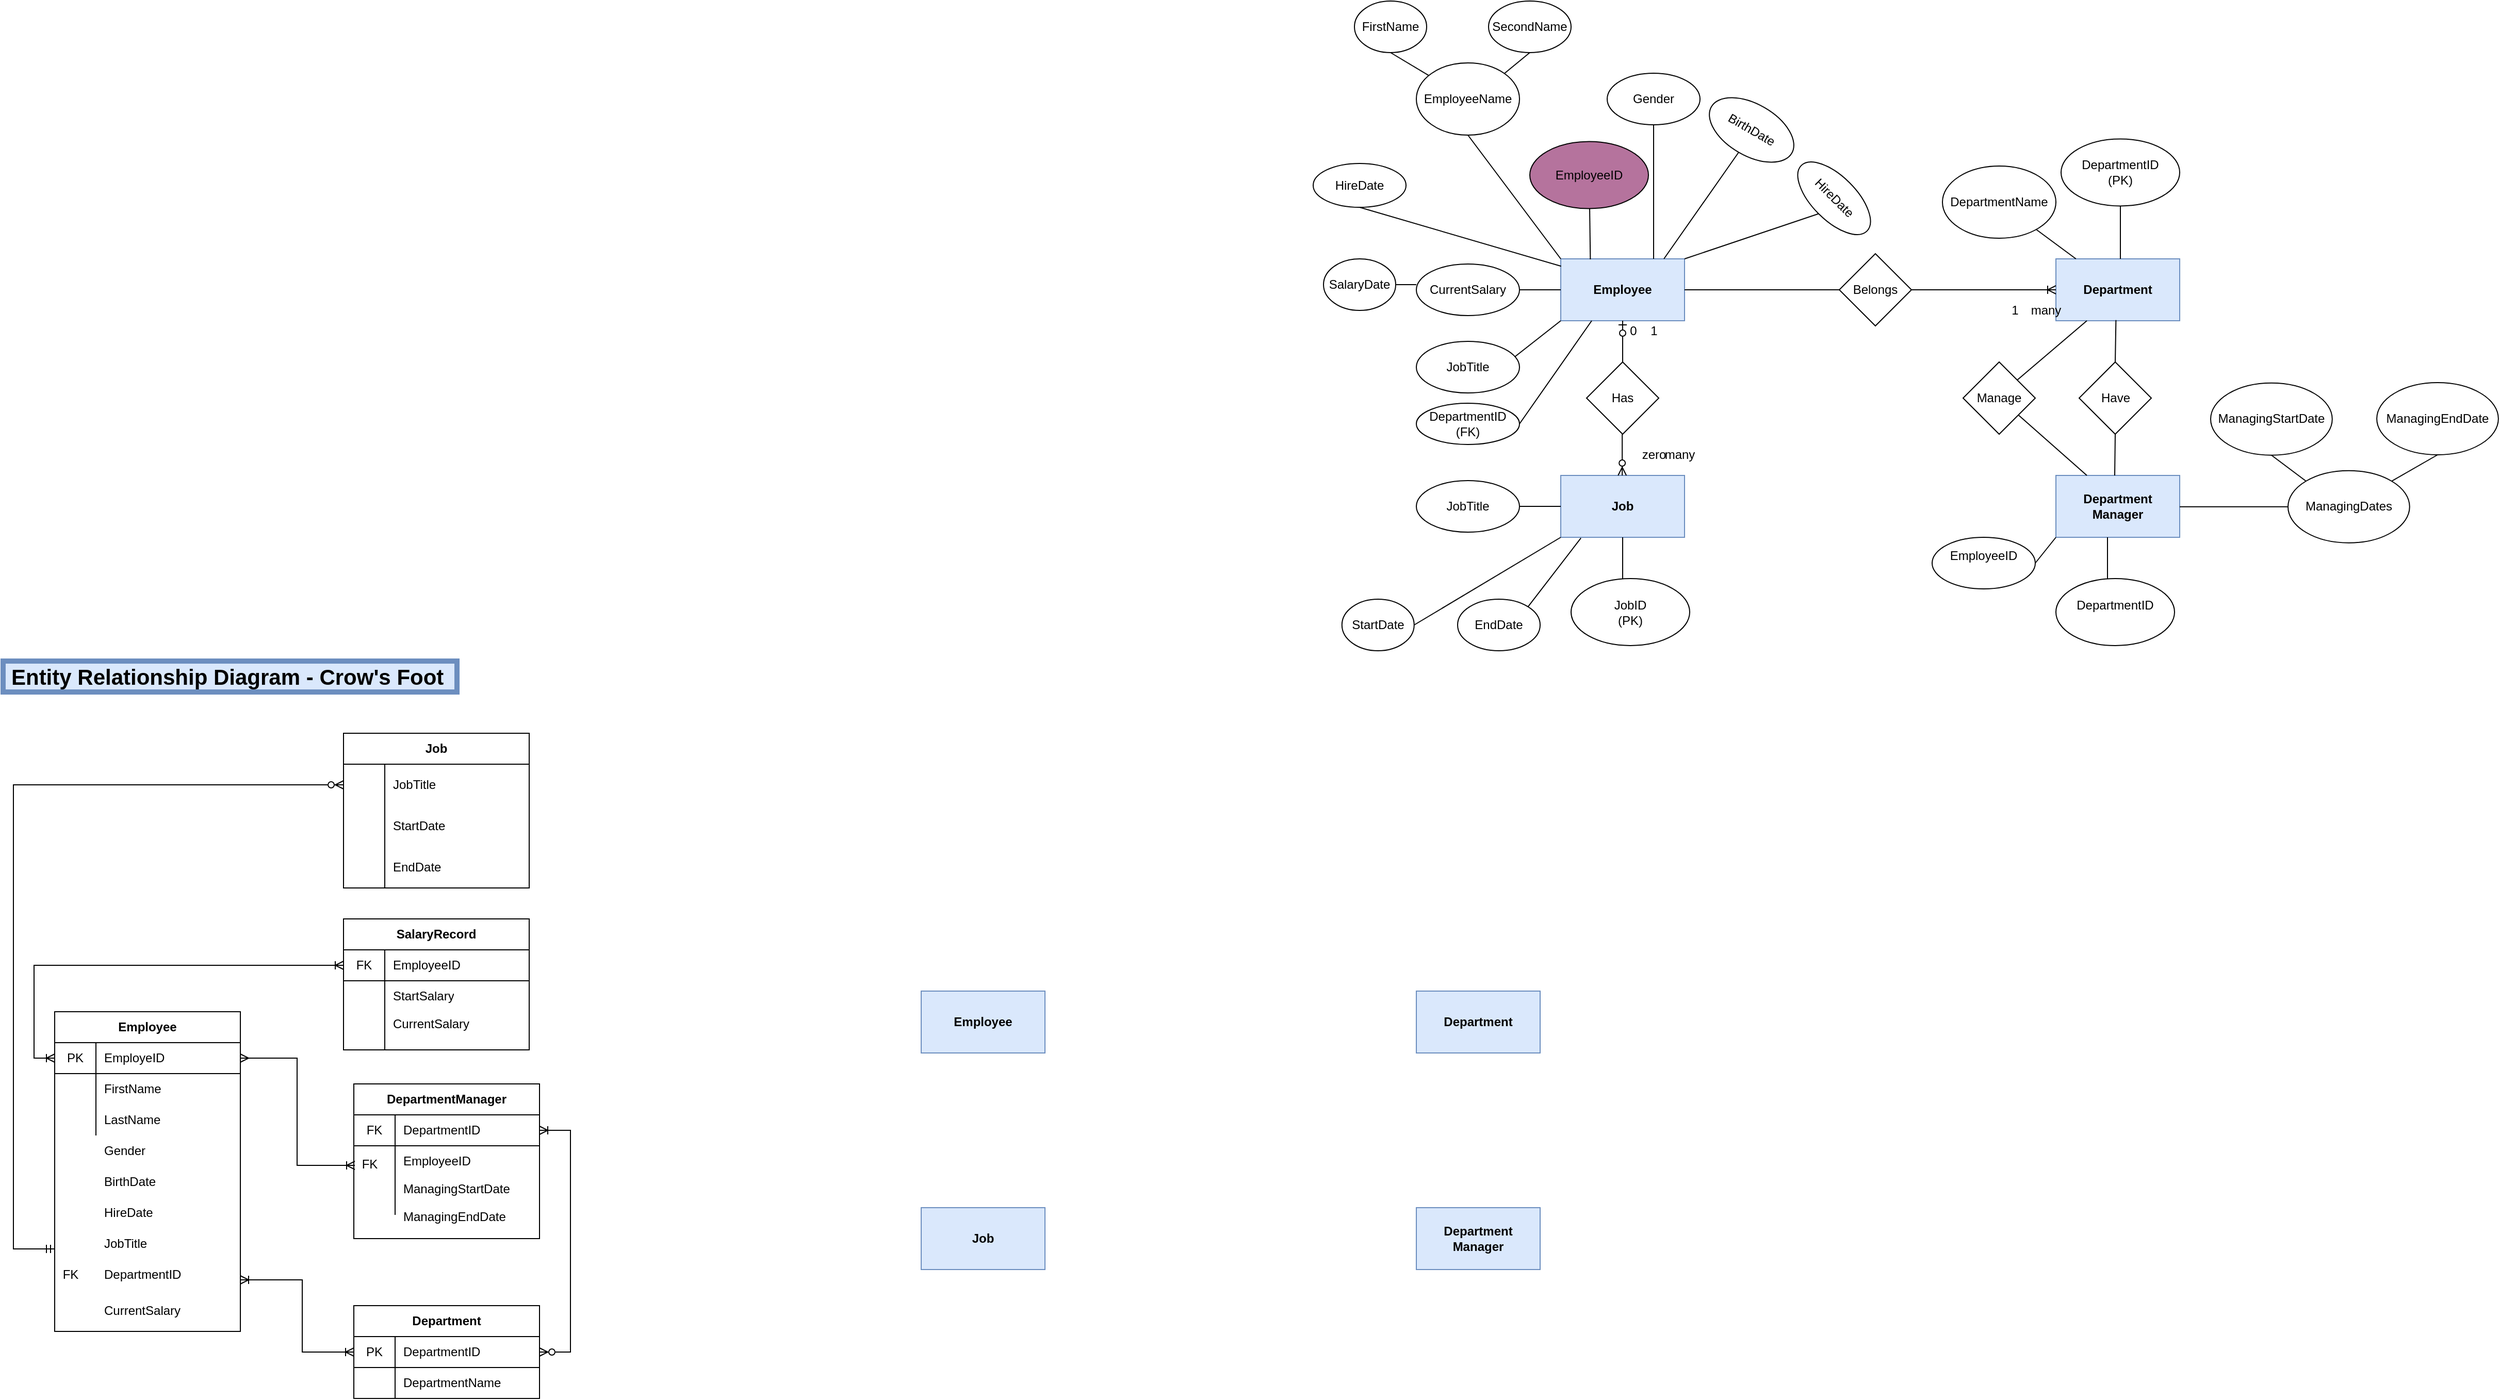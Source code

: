 <mxfile version="13.8.3" type="github">
  <diagram name="Page-1" id="dd472eb7-4b8b-5cd9-a60b-b15522922e76">
    <mxGraphModel dx="2547" dy="3363" grid="1" gridSize="10" guides="1" tooltips="1" connect="1" arrows="1" fold="1" page="1" pageScale="1" pageWidth="1100" pageHeight="850" background="none" math="0" shadow="0">
      <root>
        <mxCell id="0" />
        <mxCell id="1" parent="0" />
        <mxCell id="hXWdCOX5dW75Eq7yHCM4-23" value="Employee" style="shape=table;html=1;whiteSpace=wrap;startSize=30;container=1;collapsible=0;childLayout=tableLayout;fixedRows=1;rowLines=0;fontStyle=1;align=center;" vertex="1" parent="1">
          <mxGeometry x="-960" y="-780" width="180" height="310" as="geometry" />
        </mxCell>
        <mxCell id="hXWdCOX5dW75Eq7yHCM4-24" value="" style="shape=partialRectangle;html=1;whiteSpace=wrap;collapsible=0;dropTarget=0;pointerEvents=0;fillColor=none;top=0;left=0;bottom=1;right=0;points=[[0,0.5],[1,0.5]];portConstraint=eastwest;" vertex="1" parent="hXWdCOX5dW75Eq7yHCM4-23">
          <mxGeometry y="30" width="180" height="30" as="geometry" />
        </mxCell>
        <mxCell id="hXWdCOX5dW75Eq7yHCM4-25" value="PK" style="shape=partialRectangle;html=1;whiteSpace=wrap;connectable=0;fillColor=none;top=0;left=0;bottom=0;right=0;overflow=hidden;" vertex="1" parent="hXWdCOX5dW75Eq7yHCM4-24">
          <mxGeometry width="40" height="30" as="geometry" />
        </mxCell>
        <mxCell id="hXWdCOX5dW75Eq7yHCM4-26" value="EmployeID" style="shape=partialRectangle;html=1;whiteSpace=wrap;connectable=0;fillColor=none;top=0;left=0;bottom=0;right=0;align=left;spacingLeft=6;overflow=hidden;" vertex="1" parent="hXWdCOX5dW75Eq7yHCM4-24">
          <mxGeometry x="40" width="140" height="30" as="geometry" />
        </mxCell>
        <mxCell id="hXWdCOX5dW75Eq7yHCM4-27" value="" style="shape=partialRectangle;html=1;whiteSpace=wrap;collapsible=0;dropTarget=0;pointerEvents=0;fillColor=none;top=0;left=0;bottom=0;right=0;points=[[0,0.5],[1,0.5]];portConstraint=eastwest;" vertex="1" parent="hXWdCOX5dW75Eq7yHCM4-23">
          <mxGeometry y="60" width="180" height="30" as="geometry" />
        </mxCell>
        <mxCell id="hXWdCOX5dW75Eq7yHCM4-28" value="" style="shape=partialRectangle;html=1;whiteSpace=wrap;connectable=0;fillColor=none;top=0;left=0;bottom=0;right=0;overflow=hidden;" vertex="1" parent="hXWdCOX5dW75Eq7yHCM4-27">
          <mxGeometry width="40" height="30" as="geometry" />
        </mxCell>
        <mxCell id="hXWdCOX5dW75Eq7yHCM4-29" value="FirstName" style="shape=partialRectangle;html=1;whiteSpace=wrap;connectable=0;fillColor=none;top=0;left=0;bottom=0;right=0;align=left;spacingLeft=6;overflow=hidden;" vertex="1" parent="hXWdCOX5dW75Eq7yHCM4-27">
          <mxGeometry x="40" width="140" height="30" as="geometry" />
        </mxCell>
        <mxCell id="hXWdCOX5dW75Eq7yHCM4-30" value="" style="shape=partialRectangle;html=1;whiteSpace=wrap;collapsible=0;dropTarget=0;pointerEvents=0;fillColor=none;top=0;left=0;bottom=0;right=0;points=[[0,0.5],[1,0.5]];portConstraint=eastwest;" vertex="1" parent="hXWdCOX5dW75Eq7yHCM4-23">
          <mxGeometry y="90" width="180" height="30" as="geometry" />
        </mxCell>
        <mxCell id="hXWdCOX5dW75Eq7yHCM4-31" value="" style="shape=partialRectangle;html=1;whiteSpace=wrap;connectable=0;fillColor=none;top=0;left=0;bottom=0;right=0;overflow=hidden;" vertex="1" parent="hXWdCOX5dW75Eq7yHCM4-30">
          <mxGeometry width="40" height="30" as="geometry" />
        </mxCell>
        <mxCell id="hXWdCOX5dW75Eq7yHCM4-32" value="LastName" style="shape=partialRectangle;html=1;whiteSpace=wrap;connectable=0;fillColor=none;top=0;left=0;bottom=0;right=0;align=left;spacingLeft=6;overflow=hidden;" vertex="1" parent="hXWdCOX5dW75Eq7yHCM4-30">
          <mxGeometry x="40" width="140" height="30" as="geometry" />
        </mxCell>
        <mxCell id="hXWdCOX5dW75Eq7yHCM4-33" value="Department" style="shape=table;html=1;whiteSpace=wrap;startSize=30;container=1;collapsible=0;childLayout=tableLayout;fixedRows=1;rowLines=0;fontStyle=1;align=center;" vertex="1" parent="1">
          <mxGeometry x="-670" y="-495" width="180" height="90" as="geometry" />
        </mxCell>
        <mxCell id="hXWdCOX5dW75Eq7yHCM4-34" value="" style="shape=partialRectangle;html=1;whiteSpace=wrap;collapsible=0;dropTarget=0;pointerEvents=0;fillColor=none;top=0;left=0;bottom=1;right=0;points=[[0,0.5],[1,0.5]];portConstraint=eastwest;" vertex="1" parent="hXWdCOX5dW75Eq7yHCM4-33">
          <mxGeometry y="30" width="180" height="30" as="geometry" />
        </mxCell>
        <mxCell id="hXWdCOX5dW75Eq7yHCM4-35" value="PK" style="shape=partialRectangle;html=1;whiteSpace=wrap;connectable=0;fillColor=none;top=0;left=0;bottom=0;right=0;overflow=hidden;" vertex="1" parent="hXWdCOX5dW75Eq7yHCM4-34">
          <mxGeometry width="40" height="30" as="geometry" />
        </mxCell>
        <mxCell id="hXWdCOX5dW75Eq7yHCM4-36" value="DepartmentID" style="shape=partialRectangle;html=1;whiteSpace=wrap;connectable=0;fillColor=none;top=0;left=0;bottom=0;right=0;align=left;spacingLeft=6;overflow=hidden;" vertex="1" parent="hXWdCOX5dW75Eq7yHCM4-34">
          <mxGeometry x="40" width="140" height="30" as="geometry" />
        </mxCell>
        <mxCell id="hXWdCOX5dW75Eq7yHCM4-37" value="" style="shape=partialRectangle;html=1;whiteSpace=wrap;collapsible=0;dropTarget=0;pointerEvents=0;fillColor=none;top=0;left=0;bottom=0;right=0;points=[[0,0.5],[1,0.5]];portConstraint=eastwest;" vertex="1" parent="hXWdCOX5dW75Eq7yHCM4-33">
          <mxGeometry y="60" width="180" height="30" as="geometry" />
        </mxCell>
        <mxCell id="hXWdCOX5dW75Eq7yHCM4-38" value="" style="shape=partialRectangle;html=1;whiteSpace=wrap;connectable=0;fillColor=none;top=0;left=0;bottom=0;right=0;overflow=hidden;" vertex="1" parent="hXWdCOX5dW75Eq7yHCM4-37">
          <mxGeometry width="40" height="30" as="geometry" />
        </mxCell>
        <mxCell id="hXWdCOX5dW75Eq7yHCM4-39" value="&lt;span style=&quot;color: rgba(0 , 0 , 0 , 0) ; font-family: monospace ; font-size: 0px&quot;&gt;%3CmxGraphModel%3E%3Croot%3E%3CmxCell%20id%3D%220%22%2F%3E%3CmxCell%20id%3D%221%22%20parent%3D%220%22%2F%3E%3CmxCell%20id%3D%222%22%20value%3D%224%22%20style%3D%22shape%3DpartialRectangle%3Bhtml%3D1%3BwhiteSpace%3Dwrap%3Bconnectable%3D0%3BfillColor%3Dnone%3Btop%3D0%3Bleft%3D0%3Bbottom%3D0%3Bright%3D0%3Boverflow%3Dhidden%3B%22%20vertex%3D%221%22%20parent%3D%221%22%3E%3CmxGeometry%20x%3D%22-960%22%20y%3D%22-660%22%20width%3D%2240%22%20height%3D%2230%22%20as%3D%22geometry%22%2F%3E%3C%2FmxCell%3E%3C%2Froot%3E%3C%2FmxGraphModel%3E&lt;/span&gt;&lt;span style=&quot;color: rgba(0 , 0 , 0 , 0) ; font-family: monospace ; font-size: 0px&quot;&gt;%3CmxGraphModel%3E%3Croot%3E%3CmxCell%20id%3D%220%22%2F%3E%3CmxCell%20id%3D%221%22%20parent%3D%220%22%2F%3E%3CmxCell%20id%3D%222%22%20value%3D%224%22%20style%3D%22shape%3DpartialRectangle%3Bhtml%3D1%3BwhiteSpace%3Dwrap%3Bconnectable%3D0%3BfillColor%3Dnone%3Btop%3D0%3Bleft%3D0%3Bbottom%3D0%3Bright%3D0%3Boverflow%3Dhidden%3B%22%20vertex%3D%221%22%20parent%3D%221%22%3E%3CmxGeometry%20x%3D%22-960%22%20y%3D%22-660%22%20width%3D%2240%22%20height%3D%2230%22%20as%3D%22geometry%22%2F%3E%3C%2FmxCell%3E%3C%2Froot%3E%3C%2FmxGraphModel%3E&lt;/span&gt;&lt;span style=&quot;color: rgba(0 , 0 , 0 , 0) ; font-family: monospace ; font-size: 0px&quot;&gt;%3CmxGraphModel%3E%3Croot%3E%3CmxCell%20id%3D%220%22%2F%3E%3CmxCell%20id%3D%221%22%20parent%3D%220%22%2F%3E%3CmxCell%20id%3D%222%22%20value%3D%224%22%20style%3D%22shape%3DpartialRectangle%3Bhtml%3D1%3BwhiteSpace%3Dwrap%3Bconnectable%3D0%3BfillColor%3Dnone%3Btop%3D0%3Bleft%3D0%3Bbottom%3D0%3Bright%3D0%3Boverflow%3Dhidden%3B%22%20vertex%3D%221%22%20parent%3D%221%22%3E%3CmxGeometry%20x%3D%22-960%22%20y%3D%22-660%22%20width%3D%2240%22%20height%3D%2230%22%20as%3D%22geometry%22%2F%3E%3C%2FmxCell%3E%3C%2Froot%3E%3C%2FmxGraphModel%3E&lt;/span&gt;" style="shape=partialRectangle;html=1;whiteSpace=wrap;connectable=0;fillColor=none;top=0;left=0;bottom=0;right=0;align=left;spacingLeft=6;overflow=hidden;" vertex="1" parent="hXWdCOX5dW75Eq7yHCM4-37">
          <mxGeometry x="40" width="140" height="30" as="geometry" />
        </mxCell>
        <mxCell id="hXWdCOX5dW75Eq7yHCM4-43" value="DepartmentManager" style="shape=table;html=1;whiteSpace=wrap;startSize=30;container=1;collapsible=0;childLayout=tableLayout;fixedRows=1;rowLines=0;fontStyle=1;align=center;shadow=0;" vertex="1" parent="1">
          <mxGeometry x="-670" y="-710" width="180" height="150" as="geometry" />
        </mxCell>
        <mxCell id="hXWdCOX5dW75Eq7yHCM4-44" value="" style="shape=partialRectangle;html=1;whiteSpace=wrap;collapsible=0;dropTarget=0;pointerEvents=0;fillColor=none;top=0;left=0;bottom=1;right=0;points=[[0,0.5],[1,0.5]];portConstraint=eastwest;shadow=0;" vertex="1" parent="hXWdCOX5dW75Eq7yHCM4-43">
          <mxGeometry y="30" width="180" height="30" as="geometry" />
        </mxCell>
        <mxCell id="hXWdCOX5dW75Eq7yHCM4-45" value="FK" style="shape=partialRectangle;html=1;whiteSpace=wrap;connectable=0;fillColor=none;top=0;left=0;bottom=0;right=0;overflow=hidden;shadow=0;" vertex="1" parent="hXWdCOX5dW75Eq7yHCM4-44">
          <mxGeometry width="40" height="30" as="geometry" />
        </mxCell>
        <mxCell id="hXWdCOX5dW75Eq7yHCM4-46" value="DepartmentID" style="shape=partialRectangle;html=1;whiteSpace=wrap;connectable=0;fillColor=none;top=0;left=0;bottom=0;right=0;align=left;spacingLeft=6;overflow=hidden;shadow=0;" vertex="1" parent="hXWdCOX5dW75Eq7yHCM4-44">
          <mxGeometry x="40" width="140" height="30" as="geometry" />
        </mxCell>
        <mxCell id="hXWdCOX5dW75Eq7yHCM4-47" value="" style="shape=partialRectangle;html=1;whiteSpace=wrap;collapsible=0;dropTarget=0;pointerEvents=0;fillColor=none;top=0;left=0;bottom=0;right=0;points=[[0,0.5],[1,0.5]];portConstraint=eastwest;shadow=0;" vertex="1" parent="hXWdCOX5dW75Eq7yHCM4-43">
          <mxGeometry y="60" width="180" height="30" as="geometry" />
        </mxCell>
        <mxCell id="hXWdCOX5dW75Eq7yHCM4-48" value="" style="shape=partialRectangle;html=1;whiteSpace=wrap;connectable=0;fillColor=none;top=0;left=0;bottom=0;right=0;overflow=hidden;shadow=0;" vertex="1" parent="hXWdCOX5dW75Eq7yHCM4-47">
          <mxGeometry width="40" height="30" as="geometry" />
        </mxCell>
        <mxCell id="hXWdCOX5dW75Eq7yHCM4-49" value="EmployeeID" style="shape=partialRectangle;html=1;whiteSpace=wrap;connectable=0;fillColor=none;top=0;left=0;bottom=0;right=0;align=left;spacingLeft=6;overflow=hidden;shadow=0;" vertex="1" parent="hXWdCOX5dW75Eq7yHCM4-47">
          <mxGeometry x="40" width="140" height="30" as="geometry" />
        </mxCell>
        <mxCell id="hXWdCOX5dW75Eq7yHCM4-50" value="" style="shape=partialRectangle;html=1;whiteSpace=wrap;collapsible=0;dropTarget=0;pointerEvents=0;fillColor=none;top=0;left=0;bottom=0;right=0;points=[[0,0.5],[1,0.5]];portConstraint=eastwest;shadow=0;" vertex="1" parent="hXWdCOX5dW75Eq7yHCM4-43">
          <mxGeometry y="90" width="180" height="37" as="geometry" />
        </mxCell>
        <mxCell id="hXWdCOX5dW75Eq7yHCM4-51" value="" style="shape=partialRectangle;html=1;whiteSpace=wrap;connectable=0;fillColor=none;top=0;left=0;bottom=0;right=0;overflow=hidden;shadow=0;" vertex="1" parent="hXWdCOX5dW75Eq7yHCM4-50">
          <mxGeometry width="40" height="37" as="geometry" />
        </mxCell>
        <mxCell id="hXWdCOX5dW75Eq7yHCM4-52" value="" style="shape=partialRectangle;html=1;whiteSpace=wrap;connectable=0;fillColor=none;top=0;left=0;bottom=0;right=0;align=left;spacingLeft=6;overflow=hidden;shadow=0;" vertex="1" parent="hXWdCOX5dW75Eq7yHCM4-50">
          <mxGeometry x="40" width="140" height="37" as="geometry" />
        </mxCell>
        <mxCell id="hXWdCOX5dW75Eq7yHCM4-53" value="Job" style="shape=table;html=1;whiteSpace=wrap;startSize=30;container=1;collapsible=0;childLayout=tableLayout;fixedRows=1;rowLines=0;fontStyle=1;align=center;" vertex="1" parent="1">
          <mxGeometry x="-680" y="-1050" width="180" height="150" as="geometry" />
        </mxCell>
        <mxCell id="hXWdCOX5dW75Eq7yHCM4-57" value="" style="shape=partialRectangle;html=1;whiteSpace=wrap;collapsible=0;dropTarget=0;pointerEvents=0;fillColor=none;top=0;left=0;bottom=0;right=0;points=[[0,0.5],[1,0.5]];portConstraint=eastwest;" vertex="1" parent="hXWdCOX5dW75Eq7yHCM4-53">
          <mxGeometry y="30" width="180" height="40" as="geometry" />
        </mxCell>
        <mxCell id="hXWdCOX5dW75Eq7yHCM4-58" value="" style="shape=partialRectangle;html=1;whiteSpace=wrap;connectable=0;fillColor=none;top=0;left=0;bottom=0;right=0;overflow=hidden;" vertex="1" parent="hXWdCOX5dW75Eq7yHCM4-57">
          <mxGeometry width="40" height="40" as="geometry" />
        </mxCell>
        <mxCell id="hXWdCOX5dW75Eq7yHCM4-59" value="JobTitle" style="shape=partialRectangle;html=1;whiteSpace=wrap;connectable=0;fillColor=none;top=0;left=0;bottom=0;right=0;align=left;spacingLeft=6;overflow=hidden;" vertex="1" parent="hXWdCOX5dW75Eq7yHCM4-57">
          <mxGeometry x="40" width="140" height="40" as="geometry" />
        </mxCell>
        <mxCell id="hXWdCOX5dW75Eq7yHCM4-227" value="" style="shape=partialRectangle;html=1;whiteSpace=wrap;collapsible=0;dropTarget=0;pointerEvents=0;fillColor=none;top=0;left=0;bottom=0;right=0;points=[[0,0.5],[1,0.5]];portConstraint=eastwest;" vertex="1" parent="hXWdCOX5dW75Eq7yHCM4-53">
          <mxGeometry y="70" width="180" height="40" as="geometry" />
        </mxCell>
        <mxCell id="hXWdCOX5dW75Eq7yHCM4-228" value="" style="shape=partialRectangle;html=1;whiteSpace=wrap;connectable=0;fillColor=none;top=0;left=0;bottom=0;right=0;overflow=hidden;" vertex="1" parent="hXWdCOX5dW75Eq7yHCM4-227">
          <mxGeometry width="40" height="40" as="geometry" />
        </mxCell>
        <mxCell id="hXWdCOX5dW75Eq7yHCM4-229" value="StartDate" style="shape=partialRectangle;html=1;whiteSpace=wrap;connectable=0;fillColor=none;top=0;left=0;bottom=0;right=0;align=left;spacingLeft=6;overflow=hidden;" vertex="1" parent="hXWdCOX5dW75Eq7yHCM4-227">
          <mxGeometry x="40" width="140" height="40" as="geometry" />
        </mxCell>
        <mxCell id="hXWdCOX5dW75Eq7yHCM4-230" value="" style="shape=partialRectangle;html=1;whiteSpace=wrap;collapsible=0;dropTarget=0;pointerEvents=0;fillColor=none;top=0;left=0;bottom=0;right=0;points=[[0,0.5],[1,0.5]];portConstraint=eastwest;" vertex="1" parent="hXWdCOX5dW75Eq7yHCM4-53">
          <mxGeometry y="110" width="180" height="40" as="geometry" />
        </mxCell>
        <mxCell id="hXWdCOX5dW75Eq7yHCM4-231" value="" style="shape=partialRectangle;html=1;whiteSpace=wrap;connectable=0;fillColor=none;top=0;left=0;bottom=0;right=0;overflow=hidden;" vertex="1" parent="hXWdCOX5dW75Eq7yHCM4-230">
          <mxGeometry width="40" height="40" as="geometry" />
        </mxCell>
        <mxCell id="hXWdCOX5dW75Eq7yHCM4-232" value="EndDate" style="shape=partialRectangle;html=1;whiteSpace=wrap;connectable=0;fillColor=none;top=0;left=0;bottom=0;right=0;align=left;spacingLeft=6;overflow=hidden;" vertex="1" parent="hXWdCOX5dW75Eq7yHCM4-230">
          <mxGeometry x="40" width="140" height="40" as="geometry" />
        </mxCell>
        <mxCell id="hXWdCOX5dW75Eq7yHCM4-74" value="Gender" style="shape=partialRectangle;html=1;whiteSpace=wrap;connectable=0;fillColor=none;top=0;left=0;bottom=0;right=0;align=left;spacingLeft=6;overflow=hidden;" vertex="1" parent="1">
          <mxGeometry x="-920" y="-660" width="140" height="30" as="geometry" />
        </mxCell>
        <mxCell id="hXWdCOX5dW75Eq7yHCM4-76" value="HireDate" style="shape=partialRectangle;html=1;whiteSpace=wrap;connectable=0;fillColor=none;top=0;left=0;bottom=0;right=0;align=left;spacingLeft=6;overflow=hidden;" vertex="1" parent="1">
          <mxGeometry x="-920" y="-600" width="140" height="30" as="geometry" />
        </mxCell>
        <mxCell id="hXWdCOX5dW75Eq7yHCM4-80" value="JobTitle" style="shape=partialRectangle;html=1;whiteSpace=wrap;connectable=0;fillColor=none;top=0;left=0;bottom=0;right=0;align=left;spacingLeft=6;overflow=hidden;" vertex="1" parent="1">
          <mxGeometry x="-920" y="-570" width="140" height="30" as="geometry" />
        </mxCell>
        <mxCell id="hXWdCOX5dW75Eq7yHCM4-82" value="DepartmentName" style="shape=partialRectangle;html=1;whiteSpace=wrap;connectable=0;fillColor=none;top=0;left=0;bottom=0;right=0;align=left;spacingLeft=6;overflow=hidden;" vertex="1" parent="1">
          <mxGeometry x="-630" y="-435" width="140" height="30" as="geometry" />
        </mxCell>
        <mxCell id="hXWdCOX5dW75Eq7yHCM4-83" value="DepartmentID" style="shape=partialRectangle;html=1;whiteSpace=wrap;connectable=0;fillColor=none;top=0;left=0;bottom=0;right=0;align=left;spacingLeft=6;overflow=hidden;" vertex="1" parent="1">
          <mxGeometry x="-920" y="-540" width="140" height="30" as="geometry" />
        </mxCell>
        <mxCell id="hXWdCOX5dW75Eq7yHCM4-86" value="BirthDate" style="shape=partialRectangle;html=1;whiteSpace=wrap;connectable=0;fillColor=none;top=0;left=0;bottom=0;right=0;align=left;spacingLeft=6;overflow=hidden;" vertex="1" parent="1">
          <mxGeometry x="-920" y="-630" width="140" height="30" as="geometry" />
        </mxCell>
        <mxCell id="hXWdCOX5dW75Eq7yHCM4-90" value="&lt;span style=&quot;text-align: center&quot;&gt;ManagingStartDate&lt;/span&gt;" style="shape=partialRectangle;html=1;whiteSpace=wrap;connectable=0;fillColor=none;top=0;left=0;bottom=0;right=0;align=left;spacingLeft=6;overflow=hidden;shadow=0;" vertex="1" parent="1">
          <mxGeometry x="-630" y="-623" width="140" height="30" as="geometry" />
        </mxCell>
        <mxCell id="hXWdCOX5dW75Eq7yHCM4-118" value="&lt;b&gt;Employee&lt;/b&gt;" style="rounded=0;whiteSpace=wrap;html=1;fillColor=#dae8fc;strokeColor=#6c8ebf;" vertex="1" parent="1">
          <mxGeometry x="-120" y="-800" width="120" height="60" as="geometry" />
        </mxCell>
        <mxCell id="hXWdCOX5dW75Eq7yHCM4-159" value="&lt;b&gt;Job&lt;/b&gt;" style="rounded=0;whiteSpace=wrap;html=1;fillColor=#dae8fc;strokeColor=#6c8ebf;" vertex="1" parent="1">
          <mxGeometry x="-120" y="-590" width="120" height="60" as="geometry" />
        </mxCell>
        <mxCell id="hXWdCOX5dW75Eq7yHCM4-173" value="&lt;b&gt;Department&lt;/b&gt;" style="rounded=0;whiteSpace=wrap;html=1;fillColor=#dae8fc;strokeColor=#6c8ebf;" vertex="1" parent="1">
          <mxGeometry x="360" y="-800" width="120" height="60" as="geometry" />
        </mxCell>
        <mxCell id="hXWdCOX5dW75Eq7yHCM4-174" value="&lt;b&gt;Department Manager&lt;/b&gt;" style="rounded=0;whiteSpace=wrap;html=1;fillColor=#dae8fc;strokeColor=#6c8ebf;" vertex="1" parent="1">
          <mxGeometry x="360" y="-590" width="120" height="60" as="geometry" />
        </mxCell>
        <mxCell id="hXWdCOX5dW75Eq7yHCM4-223" value="CurrentSalary" style="shape=partialRectangle;html=1;whiteSpace=wrap;connectable=0;fillColor=none;top=0;left=0;bottom=0;right=0;align=left;spacingLeft=6;overflow=hidden;" vertex="1" parent="1">
          <mxGeometry x="-920" y="-505" width="140" height="30" as="geometry" />
        </mxCell>
        <mxCell id="hXWdCOX5dW75Eq7yHCM4-236" value="&lt;span style=&quot;color: rgba(0 , 0 , 0 , 0) ; font-family: monospace ; font-size: 0px&quot;&gt;%3CmxGraphModel%3E%3Croot%3E%3CmxCell%20id%3D%220%22%2F%3E%3CmxCell%20id%3D%221%22%20parent%3D%220%22%2F%3E%3CmxCell%20id%3D%222%22%20value%3D%22%26lt%3Bspan%20style%3D%26quot%3Btext-align%3A%20center%26quot%3B%26gt%3BManagingEndDate%26lt%3B%2Fspan%26gt%3B%22%20style%3D%22shape%3DpartialRectangle%3Bhtml%3D1%3BwhiteSpace%3Dwrap%3Bconnectable%3D0%3BfillColor%3Dnone%3Btop%3D0%3Bleft%3D0%3Bbottom%3D0%3Bright%3D0%3Balign%3Dleft%3BspacingLeft%3D6%3Boverflow%3Dhidden%3B%22%20vertex%3D%221%22%20parent%3D%221%22%3E%3CmxGeometry%20x%3D%22530%22%20y%3D%22-845%22%20width%3D%22140%22%20height%3D%2220%22%20as%3D%22geometry%22%2F%3E%3C%2FmxCell%3E%3C%2Froot%3E%3C%2FmxGraphModel%3E&lt;/span&gt;&lt;span style=&quot;color: rgba(0 , 0 , 0 , 0) ; font-family: monospace ; font-size: 0px&quot;&gt;%3CmxGraphModel%3E%3Croot%3E%3CmxCell%20id%3D%220%22%2F%3E%3CmxCell%20id%3D%221%22%20parent%3D%220%22%2F%3E%3CmxCell%20id%3D%222%22%20value%3D%22%26lt%3Bspan%20style%3D%26quot%3Btext-align%3A%20center%26quot%3B%26gt%3BManagingEndDate%26lt%3B%2Fspan%26gt%3B%22%20style%3D%22shape%3DpartialRectangle%3Bhtml%3D1%3BwhiteSpace%3Dwrap%3Bconnectable%3D0%3BfillColor%3Dnone%3Btop%3D0%3Bleft%3D0%3Bbottom%3D0%3Bright%3D0%3Balign%3Dleft%3BspacingLeft%3D6%3Boverflow%3Dhidden%3B%22%20vertex%3D%221%22%20parent%3D%221%22%3E%3CmxGeometry%20x%3D%22530%22%20y%3D%22-845%22%20width%3D%22140%22%20height%3D%2220%22%20as%3D%22geometry%22%2F%3E%3C%2FmxCell%3E%3C%2Froot%3E%3C%2FmxGraphModel%3E&lt;/span&gt;" style="text;html=1;align=center;verticalAlign=middle;resizable=0;points=[];autosize=1;shadow=0;" vertex="1" parent="1">
          <mxGeometry x="-590" y="-583" width="20" height="20" as="geometry" />
        </mxCell>
        <mxCell id="hXWdCOX5dW75Eq7yHCM4-237" value="&lt;span style=&quot;text-align: center&quot;&gt;ManagingEndDate&lt;/span&gt;" style="shape=partialRectangle;html=1;whiteSpace=wrap;connectable=0;fillColor=none;top=0;left=0;bottom=0;right=0;align=left;spacingLeft=6;overflow=hidden;shadow=0;" vertex="1" parent="1">
          <mxGeometry x="-630" y="-593" width="140" height="23" as="geometry" />
        </mxCell>
        <mxCell id="hXWdCOX5dW75Eq7yHCM4-238" value="FK" style="text;html=1;align=center;verticalAlign=middle;resizable=0;points=[];autosize=1;" vertex="1" parent="1">
          <mxGeometry x="-960" y="-535" width="30" height="20" as="geometry" />
        </mxCell>
        <mxCell id="hXWdCOX5dW75Eq7yHCM4-239" style="edgeStyle=orthogonalEdgeStyle;rounded=0;orthogonalLoop=1;jettySize=auto;html=1;entryX=0;entryY=0.5;entryDx=0;entryDy=0;startArrow=ERoneToMany;startFill=0;endArrow=ERoneToMany;endFill=0;" edge="1" parent="1" target="hXWdCOX5dW75Eq7yHCM4-34">
          <mxGeometry relative="1" as="geometry">
            <mxPoint x="-780" y="-520" as="sourcePoint" />
            <Array as="points">
              <mxPoint x="-780" y="-520" />
              <mxPoint x="-720" y="-520" />
            </Array>
          </mxGeometry>
        </mxCell>
        <mxCell id="hXWdCOX5dW75Eq7yHCM4-255" style="edgeStyle=orthogonalEdgeStyle;rounded=0;orthogonalLoop=1;jettySize=auto;html=1;exitX=0;exitY=0.5;exitDx=0;exitDy=0;startArrow=ERzeroToMany;startFill=1;endArrow=ERmandOne;endFill=0;" edge="1" parent="1" source="hXWdCOX5dW75Eq7yHCM4-57">
          <mxGeometry relative="1" as="geometry">
            <mxPoint x="-960" y="-550" as="targetPoint" />
            <Array as="points">
              <mxPoint x="-1000" y="-1000" />
              <mxPoint x="-1000" y="-550" />
            </Array>
          </mxGeometry>
        </mxCell>
        <mxCell id="hXWdCOX5dW75Eq7yHCM4-257" style="edgeStyle=orthogonalEdgeStyle;rounded=0;orthogonalLoop=1;jettySize=auto;html=1;exitX=1;exitY=0.5;exitDx=0;exitDy=0;startArrow=ERzeroToMany;startFill=1;endArrow=ERoneToMany;endFill=0;entryX=1;entryY=0.5;entryDx=0;entryDy=0;" edge="1" parent="1" source="hXWdCOX5dW75Eq7yHCM4-34" target="hXWdCOX5dW75Eq7yHCM4-44">
          <mxGeometry relative="1" as="geometry">
            <mxPoint x="-440" y="-740" as="targetPoint" />
            <Array as="points">
              <mxPoint x="-460" y="-450" />
              <mxPoint x="-460" y="-665" />
            </Array>
          </mxGeometry>
        </mxCell>
        <mxCell id="hXWdCOX5dW75Eq7yHCM4-258" value="" style="shape=partialRectangle;html=1;whiteSpace=wrap;connectable=0;fillColor=none;top=0;left=0;bottom=0;right=0;align=left;spacingLeft=6;overflow=hidden;" vertex="1" parent="1">
          <mxGeometry x="-630" y="-590" width="140" height="80" as="geometry" />
        </mxCell>
        <mxCell id="hXWdCOX5dW75Eq7yHCM4-262" value="FK" style="text;html=1;align=center;verticalAlign=middle;resizable=0;points=[];autosize=1;shadow=0;" vertex="1" parent="1">
          <mxGeometry x="-670" y="-642.5" width="30" height="20" as="geometry" />
        </mxCell>
        <mxCell id="hXWdCOX5dW75Eq7yHCM4-266" style="edgeStyle=orthogonalEdgeStyle;rounded=0;orthogonalLoop=1;jettySize=auto;html=1;exitX=1;exitY=0.5;exitDx=0;exitDy=0;entryX=0.033;entryY=0.575;entryDx=0;entryDy=0;entryPerimeter=0;startArrow=ERmany;startFill=0;endArrow=ERoneToMany;endFill=0;" edge="1" parent="1" source="hXWdCOX5dW75Eq7yHCM4-24" target="hXWdCOX5dW75Eq7yHCM4-262">
          <mxGeometry relative="1" as="geometry" />
        </mxCell>
        <mxCell id="hXWdCOX5dW75Eq7yHCM4-287" value="SalaryRecord" style="shape=table;html=1;whiteSpace=wrap;startSize=30;container=1;collapsible=0;childLayout=tableLayout;fixedRows=1;rowLines=0;fontStyle=1;align=center;shadow=0;" vertex="1" parent="1">
          <mxGeometry x="-680" y="-870" width="180" height="127" as="geometry" />
        </mxCell>
        <mxCell id="hXWdCOX5dW75Eq7yHCM4-288" value="" style="shape=partialRectangle;html=1;whiteSpace=wrap;collapsible=0;dropTarget=0;pointerEvents=0;fillColor=none;top=0;left=0;bottom=1;right=0;points=[[0,0.5],[1,0.5]];portConstraint=eastwest;shadow=0;" vertex="1" parent="hXWdCOX5dW75Eq7yHCM4-287">
          <mxGeometry y="30" width="180" height="30" as="geometry" />
        </mxCell>
        <mxCell id="hXWdCOX5dW75Eq7yHCM4-289" value="FK" style="shape=partialRectangle;html=1;whiteSpace=wrap;connectable=0;fillColor=none;top=0;left=0;bottom=0;right=0;overflow=hidden;shadow=0;" vertex="1" parent="hXWdCOX5dW75Eq7yHCM4-288">
          <mxGeometry width="40" height="30" as="geometry" />
        </mxCell>
        <mxCell id="hXWdCOX5dW75Eq7yHCM4-290" value="EmployeeID" style="shape=partialRectangle;html=1;whiteSpace=wrap;connectable=0;fillColor=none;top=0;left=0;bottom=0;right=0;align=left;spacingLeft=6;overflow=hidden;shadow=0;" vertex="1" parent="hXWdCOX5dW75Eq7yHCM4-288">
          <mxGeometry x="40" width="140" height="30" as="geometry" />
        </mxCell>
        <mxCell id="hXWdCOX5dW75Eq7yHCM4-291" value="" style="shape=partialRectangle;html=1;whiteSpace=wrap;collapsible=0;dropTarget=0;pointerEvents=0;fillColor=none;top=0;left=0;bottom=0;right=0;points=[[0,0.5],[1,0.5]];portConstraint=eastwest;shadow=0;" vertex="1" parent="hXWdCOX5dW75Eq7yHCM4-287">
          <mxGeometry y="60" width="180" height="30" as="geometry" />
        </mxCell>
        <mxCell id="hXWdCOX5dW75Eq7yHCM4-292" value="" style="shape=partialRectangle;html=1;whiteSpace=wrap;connectable=0;fillColor=none;top=0;left=0;bottom=0;right=0;overflow=hidden;shadow=0;" vertex="1" parent="hXWdCOX5dW75Eq7yHCM4-291">
          <mxGeometry width="40" height="30" as="geometry" />
        </mxCell>
        <mxCell id="hXWdCOX5dW75Eq7yHCM4-293" value="StartSalary" style="shape=partialRectangle;html=1;whiteSpace=wrap;connectable=0;fillColor=none;top=0;left=0;bottom=0;right=0;align=left;spacingLeft=6;overflow=hidden;shadow=0;" vertex="1" parent="hXWdCOX5dW75Eq7yHCM4-291">
          <mxGeometry x="40" width="140" height="30" as="geometry" />
        </mxCell>
        <mxCell id="hXWdCOX5dW75Eq7yHCM4-294" value="" style="shape=partialRectangle;html=1;whiteSpace=wrap;collapsible=0;dropTarget=0;pointerEvents=0;fillColor=none;top=0;left=0;bottom=0;right=0;points=[[0,0.5],[1,0.5]];portConstraint=eastwest;shadow=0;" vertex="1" parent="hXWdCOX5dW75Eq7yHCM4-287">
          <mxGeometry y="90" width="180" height="37" as="geometry" />
        </mxCell>
        <mxCell id="hXWdCOX5dW75Eq7yHCM4-295" value="" style="shape=partialRectangle;html=1;whiteSpace=wrap;connectable=0;fillColor=none;top=0;left=0;bottom=0;right=0;overflow=hidden;shadow=0;" vertex="1" parent="hXWdCOX5dW75Eq7yHCM4-294">
          <mxGeometry width="40" height="37" as="geometry" />
        </mxCell>
        <mxCell id="hXWdCOX5dW75Eq7yHCM4-296" value="" style="shape=partialRectangle;html=1;whiteSpace=wrap;connectable=0;fillColor=none;top=0;left=0;bottom=0;right=0;align=left;spacingLeft=6;overflow=hidden;shadow=0;" vertex="1" parent="hXWdCOX5dW75Eq7yHCM4-294">
          <mxGeometry x="40" width="140" height="37" as="geometry" />
        </mxCell>
        <mxCell id="hXWdCOX5dW75Eq7yHCM4-297" value="&lt;span style=&quot;text-align: center&quot;&gt;CurrentSalary&lt;/span&gt;" style="shape=partialRectangle;html=1;whiteSpace=wrap;connectable=0;fillColor=none;top=0;left=0;bottom=0;right=0;align=left;spacingLeft=6;overflow=hidden;shadow=0;" vertex="1" parent="1">
          <mxGeometry x="-640" y="-783" width="140" height="30" as="geometry" />
        </mxCell>
        <mxCell id="hXWdCOX5dW75Eq7yHCM4-298" value="&lt;span style=&quot;color: rgba(0 , 0 , 0 , 0) ; font-family: monospace ; font-size: 0px&quot;&gt;%3CmxGraphModel%3E%3Croot%3E%3CmxCell%20id%3D%220%22%2F%3E%3CmxCell%20id%3D%221%22%20parent%3D%220%22%2F%3E%3CmxCell%20id%3D%222%22%20value%3D%22%26lt%3Bspan%20style%3D%26quot%3Btext-align%3A%20center%26quot%3B%26gt%3BManagingEndDate%26lt%3B%2Fspan%26gt%3B%22%20style%3D%22shape%3DpartialRectangle%3Bhtml%3D1%3BwhiteSpace%3Dwrap%3Bconnectable%3D0%3BfillColor%3Dnone%3Btop%3D0%3Bleft%3D0%3Bbottom%3D0%3Bright%3D0%3Balign%3Dleft%3BspacingLeft%3D6%3Boverflow%3Dhidden%3B%22%20vertex%3D%221%22%20parent%3D%221%22%3E%3CmxGeometry%20x%3D%22530%22%20y%3D%22-845%22%20width%3D%22140%22%20height%3D%2220%22%20as%3D%22geometry%22%2F%3E%3C%2FmxCell%3E%3C%2Froot%3E%3C%2FmxGraphModel%3E&lt;/span&gt;&lt;span style=&quot;color: rgba(0 , 0 , 0 , 0) ; font-family: monospace ; font-size: 0px&quot;&gt;%3CmxGraphModel%3E%3Croot%3E%3CmxCell%20id%3D%220%22%2F%3E%3CmxCell%20id%3D%221%22%20parent%3D%220%22%2F%3E%3CmxCell%20id%3D%222%22%20value%3D%22%26lt%3Bspan%20style%3D%26quot%3Btext-align%3A%20center%26quot%3B%26gt%3BManagingEndDate%26lt%3B%2Fspan%26gt%3B%22%20style%3D%22shape%3DpartialRectangle%3Bhtml%3D1%3BwhiteSpace%3Dwrap%3Bconnectable%3D0%3BfillColor%3Dnone%3Btop%3D0%3Bleft%3D0%3Bbottom%3D0%3Bright%3D0%3Balign%3Dleft%3BspacingLeft%3D6%3Boverflow%3Dhidden%3B%22%20vertex%3D%221%22%20parent%3D%221%22%3E%3CmxGeometry%20x%3D%22530%22%20y%3D%22-845%22%20width%3D%22140%22%20height%3D%2220%22%20as%3D%22geometry%22%2F%3E%3C%2FmxCell%3E%3C%2Froot%3E%3C%2FmxGraphModel%3E&lt;/span&gt;" style="text;html=1;align=center;verticalAlign=middle;resizable=0;points=[];autosize=1;shadow=0;" vertex="1" parent="1">
          <mxGeometry x="-810" y="-923" width="20" height="20" as="geometry" />
        </mxCell>
        <mxCell id="hXWdCOX5dW75Eq7yHCM4-301" style="edgeStyle=orthogonalEdgeStyle;rounded=0;orthogonalLoop=1;jettySize=auto;html=1;exitX=0;exitY=0.5;exitDx=0;exitDy=0;entryX=0;entryY=0.5;entryDx=0;entryDy=0;startArrow=ERoneToMany;startFill=0;endArrow=ERoneToMany;endFill=0;" edge="1" parent="1" source="hXWdCOX5dW75Eq7yHCM4-24" target="hXWdCOX5dW75Eq7yHCM4-288">
          <mxGeometry relative="1" as="geometry" />
        </mxCell>
        <mxCell id="hXWdCOX5dW75Eq7yHCM4-302" value="Entity Relationship Diagram - Crow&#39;s Foot&amp;nbsp;" style="text;html=1;align=center;verticalAlign=middle;resizable=0;points=[];autosize=1;fillColor=#dae8fc;strokeColor=#6c8ebf;strokeWidth=5;fontSize=21;fontStyle=1" vertex="1" parent="1">
          <mxGeometry x="-1010" y="-1120" width="440" height="30" as="geometry" />
        </mxCell>
        <mxCell id="hXWdCOX5dW75Eq7yHCM4-303" value="&lt;b&gt;Employee&lt;/b&gt;" style="rounded=0;whiteSpace=wrap;html=1;fillColor=#dae8fc;strokeColor=#6c8ebf;" vertex="1" parent="1">
          <mxGeometry x="500" y="-1510" width="120" height="60" as="geometry" />
        </mxCell>
        <mxCell id="hXWdCOX5dW75Eq7yHCM4-304" value="EmployeeID&lt;br&gt;" style="ellipse;whiteSpace=wrap;html=1;labelBackgroundColor=none;fillColor=#B5739D;perimeterSpacing=7;" vertex="1" parent="1">
          <mxGeometry x="470" y="-1623.75" width="115" height="65" as="geometry" />
        </mxCell>
        <mxCell id="hXWdCOX5dW75Eq7yHCM4-305" value="BirthDate" style="ellipse;whiteSpace=wrap;html=1;rotation=30;" vertex="1" parent="1">
          <mxGeometry x="640" y="-1660" width="90" height="50" as="geometry" />
        </mxCell>
        <mxCell id="hXWdCOX5dW75Eq7yHCM4-306" value="EmployeeName" style="ellipse;whiteSpace=wrap;html=1;rotation=0;" vertex="1" parent="1">
          <mxGeometry x="360" y="-1700" width="100" height="70" as="geometry" />
        </mxCell>
        <mxCell id="hXWdCOX5dW75Eq7yHCM4-307" value="CurrentSalary" style="ellipse;whiteSpace=wrap;html=1;rotation=0;" vertex="1" parent="1">
          <mxGeometry x="360" y="-1505" width="100" height="50" as="geometry" />
        </mxCell>
        <mxCell id="hXWdCOX5dW75Eq7yHCM4-308" value="HireDate" style="ellipse;whiteSpace=wrap;html=1;rotation=45;" vertex="1" parent="1">
          <mxGeometry x="720" y="-1590" width="90" height="42.5" as="geometry" />
        </mxCell>
        <mxCell id="hXWdCOX5dW75Eq7yHCM4-309" value="HireDate" style="ellipse;whiteSpace=wrap;html=1;rotation=0;" vertex="1" parent="1">
          <mxGeometry x="260" y="-1602.5" width="90" height="42.5" as="geometry" />
        </mxCell>
        <mxCell id="hXWdCOX5dW75Eq7yHCM4-310" value="FirstName" style="ellipse;whiteSpace=wrap;html=1;" vertex="1" parent="1">
          <mxGeometry x="300" y="-1760" width="70" height="50" as="geometry" />
        </mxCell>
        <mxCell id="hXWdCOX5dW75Eq7yHCM4-311" value="" style="endArrow=none;html=1;exitX=0.239;exitY=0.009;exitDx=0;exitDy=0;exitPerimeter=0;entryX=0.504;entryY=0.914;entryDx=0;entryDy=0;entryPerimeter=0;" edge="1" parent="1" source="hXWdCOX5dW75Eq7yHCM4-303" target="hXWdCOX5dW75Eq7yHCM4-304">
          <mxGeometry width="50" height="50" relative="1" as="geometry">
            <mxPoint x="528" y="-1500" as="sourcePoint" />
            <mxPoint x="527" y="-1560" as="targetPoint" />
          </mxGeometry>
        </mxCell>
        <mxCell id="hXWdCOX5dW75Eq7yHCM4-312" value="Gender" style="ellipse;whiteSpace=wrap;html=1;rotation=0;" vertex="1" parent="1">
          <mxGeometry x="545" y="-1690" width="90" height="50" as="geometry" />
        </mxCell>
        <mxCell id="hXWdCOX5dW75Eq7yHCM4-313" value="" style="endArrow=none;html=1;exitX=0.75;exitY=0;exitDx=0;exitDy=0;" edge="1" parent="1" source="hXWdCOX5dW75Eq7yHCM4-303">
          <mxGeometry width="50" height="50" relative="1" as="geometry">
            <mxPoint x="591.5" y="-1521.25" as="sourcePoint" />
            <mxPoint x="590.0" y="-1640" as="targetPoint" />
          </mxGeometry>
        </mxCell>
        <mxCell id="hXWdCOX5dW75Eq7yHCM4-314" value="" style="endArrow=none;html=1;entryX=0.5;entryY=1;entryDx=0;entryDy=0;" edge="1" parent="1" target="hXWdCOX5dW75Eq7yHCM4-305">
          <mxGeometry width="50" height="50" relative="1" as="geometry">
            <mxPoint x="600.0" y="-1510" as="sourcePoint" />
            <mxPoint x="671" y="-1610" as="targetPoint" />
          </mxGeometry>
        </mxCell>
        <mxCell id="hXWdCOX5dW75Eq7yHCM4-315" value="" style="endArrow=none;html=1;entryX=0.5;entryY=1;entryDx=0;entryDy=0;exitX=1;exitY=0;exitDx=0;exitDy=0;" edge="1" parent="1" source="hXWdCOX5dW75Eq7yHCM4-303" target="hXWdCOX5dW75Eq7yHCM4-308">
          <mxGeometry width="50" height="50" relative="1" as="geometry">
            <mxPoint x="610" y="-1500" as="sourcePoint" />
            <mxPoint x="682.5" y="-1603.349" as="targetPoint" />
          </mxGeometry>
        </mxCell>
        <mxCell id="hXWdCOX5dW75Eq7yHCM4-316" value="" style="endArrow=none;html=1;entryX=1;entryY=0.5;entryDx=0;entryDy=0;" edge="1" parent="1" target="hXWdCOX5dW75Eq7yHCM4-307">
          <mxGeometry width="50" height="50" relative="1" as="geometry">
            <mxPoint x="500.0" y="-1480" as="sourcePoint" />
            <mxPoint x="480" y="-1500" as="targetPoint" />
            <Array as="points">
              <mxPoint x="500" y="-1480" />
            </Array>
          </mxGeometry>
        </mxCell>
        <mxCell id="hXWdCOX5dW75Eq7yHCM4-317" value="" style="endArrow=none;html=1;entryX=0.5;entryY=1;entryDx=0;entryDy=0;exitX=0.003;exitY=0.119;exitDx=0;exitDy=0;exitPerimeter=0;" edge="1" parent="1" source="hXWdCOX5dW75Eq7yHCM4-303" target="hXWdCOX5dW75Eq7yHCM4-309">
          <mxGeometry width="50" height="50" relative="1" as="geometry">
            <mxPoint x="370" y="-1499.15" as="sourcePoint" />
            <mxPoint x="442.5" y="-1602.499" as="targetPoint" />
          </mxGeometry>
        </mxCell>
        <mxCell id="hXWdCOX5dW75Eq7yHCM4-318" value="" style="endArrow=none;html=1;entryX=0.5;entryY=1;entryDx=0;entryDy=0;exitX=0;exitY=0;exitDx=0;exitDy=0;" edge="1" parent="1" source="hXWdCOX5dW75Eq7yHCM4-303" target="hXWdCOX5dW75Eq7yHCM4-306">
          <mxGeometry width="50" height="50" relative="1" as="geometry">
            <mxPoint x="545" y="-1550" as="sourcePoint" />
            <mxPoint x="350" y="-1600" as="targetPoint" />
          </mxGeometry>
        </mxCell>
        <mxCell id="hXWdCOX5dW75Eq7yHCM4-319" value="SecondName" style="ellipse;whiteSpace=wrap;html=1;" vertex="1" parent="1">
          <mxGeometry x="430" y="-1760" width="80" height="50" as="geometry" />
        </mxCell>
        <mxCell id="hXWdCOX5dW75Eq7yHCM4-320" value="" style="endArrow=none;html=1;entryX=0.5;entryY=1;entryDx=0;entryDy=0;" edge="1" parent="1" source="hXWdCOX5dW75Eq7yHCM4-306" target="hXWdCOX5dW75Eq7yHCM4-310">
          <mxGeometry width="50" height="50" relative="1" as="geometry">
            <mxPoint x="332.5" y="-1661.25" as="sourcePoint" />
            <mxPoint x="330" y="-1710" as="targetPoint" />
          </mxGeometry>
        </mxCell>
        <mxCell id="hXWdCOX5dW75Eq7yHCM4-321" value="" style="endArrow=none;html=1;entryX=0.5;entryY=1;entryDx=0;entryDy=0;exitX=1;exitY=0;exitDx=0;exitDy=0;" edge="1" parent="1" source="hXWdCOX5dW75Eq7yHCM4-306" target="hXWdCOX5dW75Eq7yHCM4-319">
          <mxGeometry width="50" height="50" relative="1" as="geometry">
            <mxPoint x="499.996" y="-1690.317" as="sourcePoint" />
            <mxPoint x="459.52" y="-1720" as="targetPoint" />
          </mxGeometry>
        </mxCell>
        <mxCell id="hXWdCOX5dW75Eq7yHCM4-322" value="SalaryDate" style="ellipse;whiteSpace=wrap;html=1;" vertex="1" parent="1">
          <mxGeometry x="270" y="-1510" width="70" height="50" as="geometry" />
        </mxCell>
        <mxCell id="hXWdCOX5dW75Eq7yHCM4-323" value="" style="endArrow=none;html=1;entryX=1;entryY=0.5;entryDx=0;entryDy=0;" edge="1" parent="1" target="hXWdCOX5dW75Eq7yHCM4-322">
          <mxGeometry width="50" height="50" relative="1" as="geometry">
            <mxPoint x="360.0" y="-1485" as="sourcePoint" />
            <mxPoint x="480" y="-1460" as="targetPoint" />
            <Array as="points" />
          </mxGeometry>
        </mxCell>
        <mxCell id="hXWdCOX5dW75Eq7yHCM4-324" value="&lt;b&gt;Job&lt;/b&gt;" style="rounded=0;whiteSpace=wrap;html=1;fillColor=#dae8fc;strokeColor=#6c8ebf;" vertex="1" parent="1">
          <mxGeometry x="500" y="-1300" width="120" height="60" as="geometry" />
        </mxCell>
        <mxCell id="hXWdCOX5dW75Eq7yHCM4-325" value="JobTitle" style="ellipse;whiteSpace=wrap;html=1;rotation=0;" vertex="1" parent="1">
          <mxGeometry x="360" y="-1430" width="100" height="50" as="geometry" />
        </mxCell>
        <mxCell id="hXWdCOX5dW75Eq7yHCM4-326" value="" style="endArrow=none;html=1;entryX=0;entryY=1;entryDx=0;entryDy=0;exitX=0.954;exitY=0.3;exitDx=0;exitDy=0;exitPerimeter=0;" edge="1" parent="1" source="hXWdCOX5dW75Eq7yHCM4-325" target="hXWdCOX5dW75Eq7yHCM4-303">
          <mxGeometry width="50" height="50" relative="1" as="geometry">
            <mxPoint x="492.5" y="-1391.25" as="sourcePoint" />
            <mxPoint x="490" y="-1440" as="targetPoint" />
          </mxGeometry>
        </mxCell>
        <mxCell id="hXWdCOX5dW75Eq7yHCM4-327" value="JobTitle" style="ellipse;whiteSpace=wrap;html=1;rotation=0;" vertex="1" parent="1">
          <mxGeometry x="360" y="-1295" width="100" height="50" as="geometry" />
        </mxCell>
        <mxCell id="hXWdCOX5dW75Eq7yHCM4-328" value="JobID&lt;br&gt;(PK)" style="ellipse;whiteSpace=wrap;html=1;" vertex="1" parent="1">
          <mxGeometry x="510" y="-1200" width="115" height="65" as="geometry" />
        </mxCell>
        <mxCell id="hXWdCOX5dW75Eq7yHCM4-329" value="" style="endArrow=none;html=1;" edge="1" parent="1">
          <mxGeometry width="50" height="50" relative="1" as="geometry">
            <mxPoint x="560.0" y="-1200" as="sourcePoint" />
            <mxPoint x="560.0" y="-1240" as="targetPoint" />
          </mxGeometry>
        </mxCell>
        <mxCell id="hXWdCOX5dW75Eq7yHCM4-330" value="" style="endArrow=none;html=1;entryX=1;entryY=0.5;entryDx=0;entryDy=0;exitX=0;exitY=0.5;exitDx=0;exitDy=0;" edge="1" parent="1" source="hXWdCOX5dW75Eq7yHCM4-324" target="hXWdCOX5dW75Eq7yHCM4-327">
          <mxGeometry width="50" height="50" relative="1" as="geometry">
            <mxPoint x="490" y="-1270.0" as="sourcePoint" />
            <mxPoint x="370" y="-1210.0" as="targetPoint" />
          </mxGeometry>
        </mxCell>
        <mxCell id="hXWdCOX5dW75Eq7yHCM4-331" value="StartDate" style="ellipse;whiteSpace=wrap;html=1;" vertex="1" parent="1">
          <mxGeometry x="287.88" y="-1180" width="70" height="50" as="geometry" />
        </mxCell>
        <mxCell id="hXWdCOX5dW75Eq7yHCM4-332" value="EndDate" style="ellipse;whiteSpace=wrap;html=1;" vertex="1" parent="1">
          <mxGeometry x="400" y="-1180" width="80" height="50" as="geometry" />
        </mxCell>
        <mxCell id="hXWdCOX5dW75Eq7yHCM4-333" value="" style="endArrow=none;html=1;entryX=1;entryY=0.5;entryDx=0;entryDy=0;exitX=0;exitY=1;exitDx=0;exitDy=0;" edge="1" parent="1" source="hXWdCOX5dW75Eq7yHCM4-324" target="hXWdCOX5dW75Eq7yHCM4-331">
          <mxGeometry width="50" height="50" relative="1" as="geometry">
            <mxPoint x="360.002" y="-1107.847" as="sourcePoint" />
            <mxPoint x="317.88" y="-1130" as="targetPoint" />
          </mxGeometry>
        </mxCell>
        <mxCell id="hXWdCOX5dW75Eq7yHCM4-334" value="" style="endArrow=none;html=1;entryX=1;entryY=0;entryDx=0;entryDy=0;exitX=0.163;exitY=1.012;exitDx=0;exitDy=0;exitPerimeter=0;" edge="1" parent="1" source="hXWdCOX5dW75Eq7yHCM4-324" target="hXWdCOX5dW75Eq7yHCM4-332">
          <mxGeometry width="50" height="50" relative="1" as="geometry">
            <mxPoint x="415.597" y="-1109.579" as="sourcePoint" />
            <mxPoint x="429.52" y="-1140" as="targetPoint" />
          </mxGeometry>
        </mxCell>
        <mxCell id="hXWdCOX5dW75Eq7yHCM4-335" value="&lt;b&gt;Department&lt;/b&gt;" style="rounded=0;whiteSpace=wrap;html=1;fillColor=#dae8fc;strokeColor=#6c8ebf;" vertex="1" parent="1">
          <mxGeometry x="980" y="-1510" width="120" height="60" as="geometry" />
        </mxCell>
        <mxCell id="hXWdCOX5dW75Eq7yHCM4-336" value="&lt;b&gt;Department Manager&lt;/b&gt;" style="rounded=0;whiteSpace=wrap;html=1;fillColor=#dae8fc;strokeColor=#6c8ebf;" vertex="1" parent="1">
          <mxGeometry x="980" y="-1300" width="120" height="60" as="geometry" />
        </mxCell>
        <mxCell id="hXWdCOX5dW75Eq7yHCM4-337" value="" style="endArrow=none;html=1;entryX=0.485;entryY=0.99;entryDx=0;entryDy=0;exitX=0.5;exitY=0;exitDx=0;exitDy=0;entryPerimeter=0;" edge="1" parent="1" source="hXWdCOX5dW75Eq7yHCM4-358" target="hXWdCOX5dW75Eq7yHCM4-335">
          <mxGeometry width="50" height="50" relative="1" as="geometry">
            <mxPoint x="1041.25" y="-1381.25" as="sourcePoint" />
            <mxPoint x="1038.75" y="-1430" as="targetPoint" />
          </mxGeometry>
        </mxCell>
        <mxCell id="hXWdCOX5dW75Eq7yHCM4-338" value="" style="endArrow=none;html=1;exitX=0;exitY=0.5;exitDx=0;exitDy=0;startArrow=ERoneToMany;startFill=0;entryX=1;entryY=0.5;entryDx=0;entryDy=0;" edge="1" parent="1" source="hXWdCOX5dW75Eq7yHCM4-335" target="hXWdCOX5dW75Eq7yHCM4-353">
          <mxGeometry width="50" height="50" relative="1" as="geometry">
            <mxPoint x="610.0" y="-1500" as="sourcePoint" />
            <mxPoint x="900" y="-1440" as="targetPoint" />
            <Array as="points" />
          </mxGeometry>
        </mxCell>
        <mxCell id="hXWdCOX5dW75Eq7yHCM4-339" value="&lt;span&gt;DepartmentID&lt;br&gt;&lt;br&gt;&lt;/span&gt;" style="ellipse;whiteSpace=wrap;html=1;" vertex="1" parent="1">
          <mxGeometry x="980" y="-1200" width="115" height="65" as="geometry" />
        </mxCell>
        <mxCell id="hXWdCOX5dW75Eq7yHCM4-340" value="" style="endArrow=none;html=1;" edge="1" parent="1">
          <mxGeometry width="50" height="50" relative="1" as="geometry">
            <mxPoint x="1030" y="-1200" as="sourcePoint" />
            <mxPoint x="1030" y="-1240" as="targetPoint" />
          </mxGeometry>
        </mxCell>
        <mxCell id="hXWdCOX5dW75Eq7yHCM4-341" value="&lt;span&gt;EmployeeID&lt;br&gt;&lt;br&gt;&lt;/span&gt;" style="ellipse;whiteSpace=wrap;html=1;rotation=0;" vertex="1" parent="1">
          <mxGeometry x="860" y="-1240" width="100" height="50" as="geometry" />
        </mxCell>
        <mxCell id="hXWdCOX5dW75Eq7yHCM4-342" value="" style="endArrow=none;html=1;entryX=0;entryY=1;entryDx=0;entryDy=0;exitX=1;exitY=0.5;exitDx=0;exitDy=0;" edge="1" parent="1" source="hXWdCOX5dW75Eq7yHCM4-341" target="hXWdCOX5dW75Eq7yHCM4-336">
          <mxGeometry width="50" height="50" relative="1" as="geometry">
            <mxPoint x="935.4" y="-1180" as="sourcePoint" />
            <mxPoint x="980" y="-1215" as="targetPoint" />
          </mxGeometry>
        </mxCell>
        <mxCell id="hXWdCOX5dW75Eq7yHCM4-343" value="ManagingStartDate" style="ellipse;whiteSpace=wrap;html=1;rotation=0;" vertex="1" parent="1">
          <mxGeometry x="1130" y="-1389.63" width="117.88" height="70" as="geometry" />
        </mxCell>
        <mxCell id="hXWdCOX5dW75Eq7yHCM4-344" value="ManagingDates" style="ellipse;whiteSpace=wrap;html=1;rotation=0;" vertex="1" parent="1">
          <mxGeometry x="1205" y="-1304.63" width="117.88" height="70" as="geometry" />
        </mxCell>
        <mxCell id="hXWdCOX5dW75Eq7yHCM4-345" value="" style="endArrow=none;html=1;entryX=0;entryY=0.5;entryDx=0;entryDy=0;" edge="1" parent="1" target="hXWdCOX5dW75Eq7yHCM4-344">
          <mxGeometry width="50" height="50" relative="1" as="geometry">
            <mxPoint x="1100" y="-1269.63" as="sourcePoint" />
            <mxPoint x="1315" y="-1270.22" as="targetPoint" />
            <Array as="points" />
          </mxGeometry>
        </mxCell>
        <mxCell id="hXWdCOX5dW75Eq7yHCM4-346" value="" style="endArrow=none;html=1;entryX=0.5;entryY=1;entryDx=0;entryDy=0;exitX=0;exitY=0;exitDx=0;exitDy=0;" edge="1" parent="1" source="hXWdCOX5dW75Eq7yHCM4-344" target="hXWdCOX5dW75Eq7yHCM4-343">
          <mxGeometry width="50" height="50" relative="1" as="geometry">
            <mxPoint x="1322.12" y="-1274.63" as="sourcePoint" />
            <mxPoint x="1366.72" y="-1309.63" as="targetPoint" />
          </mxGeometry>
        </mxCell>
        <mxCell id="hXWdCOX5dW75Eq7yHCM4-347" value="&lt;span style=&quot;font-family: &amp;#34;helvetica&amp;#34;&quot;&gt;ManagingEndDate&lt;/span&gt;" style="ellipse;whiteSpace=wrap;html=1;rotation=0;" vertex="1" parent="1">
          <mxGeometry x="1291.06" y="-1390" width="117.88" height="70" as="geometry" />
        </mxCell>
        <mxCell id="hXWdCOX5dW75Eq7yHCM4-348" value="" style="endArrow=none;html=1;entryX=0.5;entryY=1;entryDx=0;entryDy=0;exitX=1;exitY=0;exitDx=0;exitDy=0;" edge="1" parent="1" source="hXWdCOX5dW75Eq7yHCM4-344" target="hXWdCOX5dW75Eq7yHCM4-347">
          <mxGeometry width="50" height="50" relative="1" as="geometry">
            <mxPoint x="1383.127" y="-1294.631" as="sourcePoint" />
            <mxPoint x="1527.78" y="-1310" as="targetPoint" />
          </mxGeometry>
        </mxCell>
        <mxCell id="hXWdCOX5dW75Eq7yHCM4-349" value="&lt;span&gt;DepartmentID&lt;br&gt;(PK)&lt;br&gt;&lt;/span&gt;" style="ellipse;whiteSpace=wrap;html=1;" vertex="1" parent="1">
          <mxGeometry x="985" y="-1626.25" width="115" height="65" as="geometry" />
        </mxCell>
        <mxCell id="hXWdCOX5dW75Eq7yHCM4-350" value="" style="endArrow=none;html=1;exitX=0.521;exitY=0;exitDx=0;exitDy=0;entryX=0.5;entryY=1;entryDx=0;entryDy=0;exitPerimeter=0;" edge="1" parent="1" source="hXWdCOX5dW75Eq7yHCM4-335" target="hXWdCOX5dW75Eq7yHCM4-349">
          <mxGeometry width="50" height="50" relative="1" as="geometry">
            <mxPoint x="1045" y="-1511.25" as="sourcePoint" />
            <mxPoint x="1035" y="-1666.25" as="targetPoint" />
          </mxGeometry>
        </mxCell>
        <mxCell id="hXWdCOX5dW75Eq7yHCM4-351" value="&lt;span&gt;DepartmentName&lt;/span&gt;" style="ellipse;whiteSpace=wrap;html=1;rotation=0;" vertex="1" parent="1">
          <mxGeometry x="870" y="-1600" width="110" height="70" as="geometry" />
        </mxCell>
        <mxCell id="hXWdCOX5dW75Eq7yHCM4-352" value="" style="endArrow=none;html=1;" edge="1" parent="1" source="hXWdCOX5dW75Eq7yHCM4-335" target="hXWdCOX5dW75Eq7yHCM4-351">
          <mxGeometry width="50" height="50" relative="1" as="geometry">
            <mxPoint x="1052.52" y="-1500" as="sourcePoint" />
            <mxPoint x="1052.5" y="-1551.25" as="targetPoint" />
          </mxGeometry>
        </mxCell>
        <mxCell id="hXWdCOX5dW75Eq7yHCM4-353" value="&lt;span&gt;Belongs&lt;/span&gt;" style="rhombus;whiteSpace=wrap;html=1;" vertex="1" parent="1">
          <mxGeometry x="770" y="-1515" width="70" height="70" as="geometry" />
        </mxCell>
        <mxCell id="hXWdCOX5dW75Eq7yHCM4-354" value="" style="endArrow=none;html=1;entryX=0;entryY=0.5;entryDx=0;entryDy=0;exitX=1;exitY=0.5;exitDx=0;exitDy=0;" edge="1" parent="1" source="hXWdCOX5dW75Eq7yHCM4-303" target="hXWdCOX5dW75Eq7yHCM4-353">
          <mxGeometry width="50" height="50" relative="1" as="geometry">
            <mxPoint x="620" y="-1480" as="sourcePoint" />
            <mxPoint x="980" y="-1480" as="targetPoint" />
            <Array as="points">
              <mxPoint x="620" y="-1480" />
            </Array>
          </mxGeometry>
        </mxCell>
        <mxCell id="hXWdCOX5dW75Eq7yHCM4-355" value="&lt;span&gt;Has&lt;/span&gt;" style="rhombus;whiteSpace=wrap;html=1;" vertex="1" parent="1">
          <mxGeometry x="525" y="-1410" width="70" height="70" as="geometry" />
        </mxCell>
        <mxCell id="hXWdCOX5dW75Eq7yHCM4-356" value="" style="endArrow=none;html=1;startArrow=ERzeroToOne;startFill=1;exitX=0.5;exitY=1;exitDx=0;exitDy=0;entryX=0.5;entryY=0;entryDx=0;entryDy=0;" edge="1" parent="1" source="hXWdCOX5dW75Eq7yHCM4-303" target="hXWdCOX5dW75Eq7yHCM4-355">
          <mxGeometry width="50" height="50" relative="1" as="geometry">
            <mxPoint x="560" y="-1410" as="sourcePoint" />
            <mxPoint x="550" y="-1430" as="targetPoint" />
          </mxGeometry>
        </mxCell>
        <mxCell id="hXWdCOX5dW75Eq7yHCM4-357" value="" style="endArrow=none;html=1;entryX=0.5;entryY=1;entryDx=0;entryDy=0;startArrow=ERzeroToMany;startFill=1;" edge="1" parent="1">
          <mxGeometry width="50" height="50" relative="1" as="geometry">
            <mxPoint x="559.58" y="-1300" as="sourcePoint" />
            <mxPoint x="559.58" y="-1340" as="targetPoint" />
          </mxGeometry>
        </mxCell>
        <mxCell id="hXWdCOX5dW75Eq7yHCM4-358" value="&lt;span&gt;Have&lt;/span&gt;" style="rhombus;whiteSpace=wrap;html=1;" vertex="1" parent="1">
          <mxGeometry x="1002.5" y="-1410" width="70" height="70" as="geometry" />
        </mxCell>
        <mxCell id="hXWdCOX5dW75Eq7yHCM4-359" value="" style="endArrow=none;html=1;entryX=0.5;entryY=1;entryDx=0;entryDy=0;" edge="1" parent="1" target="hXWdCOX5dW75Eq7yHCM4-358">
          <mxGeometry width="50" height="50" relative="1" as="geometry">
            <mxPoint x="1037" y="-1300" as="sourcePoint" />
            <mxPoint x="1040" y="-1450" as="targetPoint" />
          </mxGeometry>
        </mxCell>
        <mxCell id="hXWdCOX5dW75Eq7yHCM4-360" value="&lt;span&gt;Manage&lt;/span&gt;" style="rhombus;whiteSpace=wrap;html=1;" vertex="1" parent="1">
          <mxGeometry x="890" y="-1410" width="70" height="70" as="geometry" />
        </mxCell>
        <mxCell id="hXWdCOX5dW75Eq7yHCM4-361" value="" style="endArrow=none;html=1;entryX=0.25;entryY=1;entryDx=0;entryDy=0;exitX=1;exitY=0;exitDx=0;exitDy=0;" edge="1" parent="1" source="hXWdCOX5dW75Eq7yHCM4-360" target="hXWdCOX5dW75Eq7yHCM4-335">
          <mxGeometry width="50" height="50" relative="1" as="geometry">
            <mxPoint x="950.0" y="-1390" as="sourcePoint" />
            <mxPoint x="994.6" y="-1425" as="targetPoint" />
          </mxGeometry>
        </mxCell>
        <mxCell id="hXWdCOX5dW75Eq7yHCM4-362" value="" style="endArrow=none;html=1;entryX=0.25;entryY=0;entryDx=0;entryDy=0;" edge="1" parent="1" source="hXWdCOX5dW75Eq7yHCM4-360" target="hXWdCOX5dW75Eq7yHCM4-336">
          <mxGeometry width="50" height="50" relative="1" as="geometry">
            <mxPoint x="952.5" y="-1382.5" as="sourcePoint" />
            <mxPoint x="1020" y="-1440" as="targetPoint" />
            <Array as="points" />
          </mxGeometry>
        </mxCell>
        <mxCell id="hXWdCOX5dW75Eq7yHCM4-363" value="&lt;span&gt;DepartmentID&lt;br&gt;(FK)&lt;br&gt;&lt;/span&gt;" style="ellipse;whiteSpace=wrap;html=1;" vertex="1" parent="1">
          <mxGeometry x="360" y="-1370" width="100" height="40" as="geometry" />
        </mxCell>
        <mxCell id="hXWdCOX5dW75Eq7yHCM4-364" value="" style="endArrow=none;html=1;entryX=0.25;entryY=1;entryDx=0;entryDy=0;exitX=1;exitY=0.5;exitDx=0;exitDy=0;" edge="1" parent="1" source="hXWdCOX5dW75Eq7yHCM4-363" target="hXWdCOX5dW75Eq7yHCM4-303">
          <mxGeometry width="50" height="50" relative="1" as="geometry">
            <mxPoint x="465.4" y="-1405" as="sourcePoint" />
            <mxPoint x="510" y="-1440" as="targetPoint" />
          </mxGeometry>
        </mxCell>
        <mxCell id="hXWdCOX5dW75Eq7yHCM4-365" value="0" style="text;html=1;align=center;verticalAlign=middle;resizable=0;points=[];autosize=1;" vertex="1" parent="1">
          <mxGeometry x="560" y="-1450" width="20" height="20" as="geometry" />
        </mxCell>
        <mxCell id="hXWdCOX5dW75Eq7yHCM4-366" value="1" style="text;html=1;align=center;verticalAlign=middle;resizable=0;points=[];autosize=1;" vertex="1" parent="1">
          <mxGeometry x="580" y="-1450" width="20" height="20" as="geometry" />
        </mxCell>
        <mxCell id="hXWdCOX5dW75Eq7yHCM4-367" value="zero" style="text;html=1;align=center;verticalAlign=middle;resizable=0;points=[];autosize=1;" vertex="1" parent="1">
          <mxGeometry x="570" y="-1330" width="40" height="20" as="geometry" />
        </mxCell>
        <mxCell id="hXWdCOX5dW75Eq7yHCM4-368" value="many" style="text;html=1;align=center;verticalAlign=middle;resizable=0;points=[];autosize=1;" vertex="1" parent="1">
          <mxGeometry x="595" y="-1330" width="40" height="20" as="geometry" />
        </mxCell>
        <mxCell id="hXWdCOX5dW75Eq7yHCM4-369" value="1" style="text;html=1;align=center;verticalAlign=middle;resizable=0;points=[];autosize=1;" vertex="1" parent="1">
          <mxGeometry x="930" y="-1470" width="20" height="20" as="geometry" />
        </mxCell>
        <mxCell id="hXWdCOX5dW75Eq7yHCM4-370" value="many" style="text;html=1;align=center;verticalAlign=middle;resizable=0;points=[];autosize=1;" vertex="1" parent="1">
          <mxGeometry x="950" y="-1470" width="40" height="20" as="geometry" />
        </mxCell>
      </root>
    </mxGraphModel>
  </diagram>
</mxfile>
